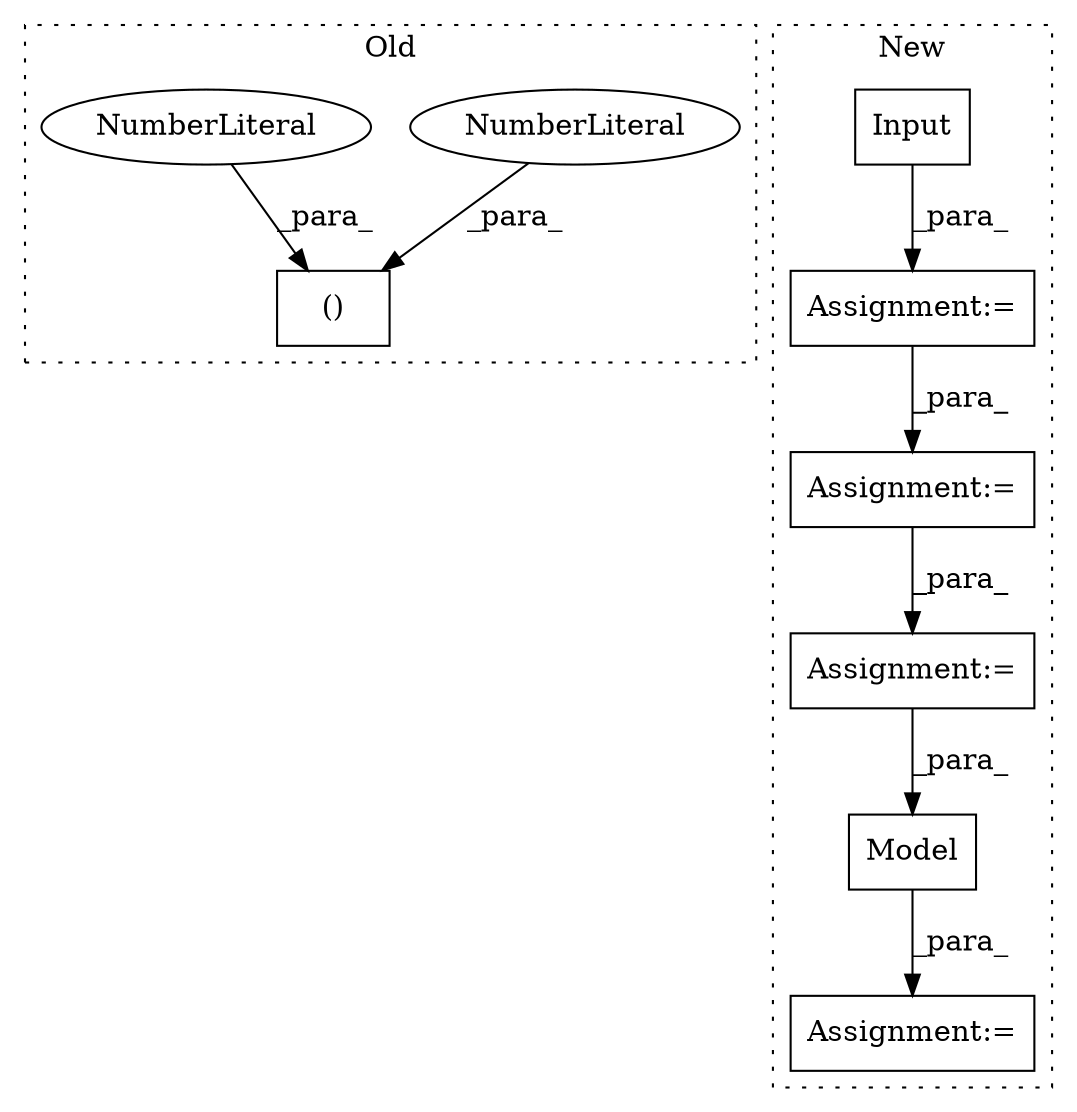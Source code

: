 digraph G {
subgraph cluster0 {
1 [label="()" a="106" s="2715" l="31" shape="box"];
6 [label="NumberLiteral" a="34" s="2745" l="1" shape="ellipse"];
7 [label="NumberLiteral" a="34" s="2730" l="2" shape="ellipse"];
label = "Old";
style="dotted";
}
subgraph cluster1 {
2 [label="Model" a="32" s="3377,3404" l="6,1" shape="box"];
3 [label="Assignment:=" a="7" s="3340" l="1" shape="box"];
4 [label="Assignment:=" a="7" s="3218" l="1" shape="box"];
5 [label="Input" a="32" s="3063,3124" l="6,1" shape="box"];
8 [label="Assignment:=" a="7" s="3180" l="1" shape="box"];
9 [label="Assignment:=" a="7" s="3376" l="1" shape="box"];
label = "New";
style="dotted";
}
2 -> 9 [label="_para_"];
3 -> 2 [label="_para_"];
4 -> 3 [label="_para_"];
5 -> 8 [label="_para_"];
6 -> 1 [label="_para_"];
7 -> 1 [label="_para_"];
8 -> 4 [label="_para_"];
}